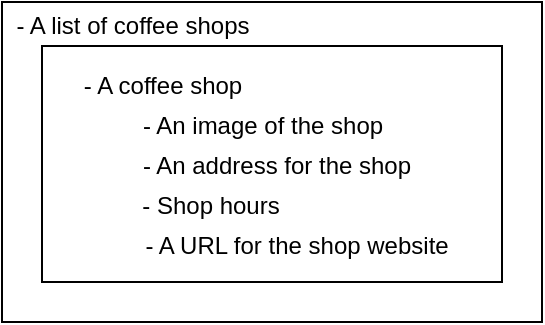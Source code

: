 <mxfile version="14.4.8" type="github">
  <diagram id="IQOvOW7_LwPa19zFiCb5" name="Page-1">
    <mxGraphModel dx="1426" dy="803" grid="1" gridSize="10" guides="1" tooltips="1" connect="1" arrows="1" fold="1" page="1" pageScale="1" pageWidth="850" pageHeight="1100" math="0" shadow="0">
      <root>
        <mxCell id="0" />
        <mxCell id="1" parent="0" />
        <mxCell id="Qi5CRPaLCgvLhPsHswWF-10" value="" style="rounded=0;whiteSpace=wrap;html=1;" vertex="1" parent="1">
          <mxGeometry x="200" y="190" width="270" height="160" as="geometry" />
        </mxCell>
        <mxCell id="Qi5CRPaLCgvLhPsHswWF-9" value="" style="rounded=0;whiteSpace=wrap;html=1;" vertex="1" parent="1">
          <mxGeometry x="220" y="212" width="230" height="118" as="geometry" />
        </mxCell>
        <mxCell id="Qi5CRPaLCgvLhPsHswWF-2" value="- A list of coffee shops" style="text;html=1;align=center;verticalAlign=middle;resizable=0;points=[];autosize=1;" vertex="1" parent="1">
          <mxGeometry x="200" y="192" width="130" height="20" as="geometry" />
        </mxCell>
        <mxCell id="Qi5CRPaLCgvLhPsHswWF-7" value="- A coffee shop" style="text;html=1;align=center;verticalAlign=middle;resizable=0;points=[];autosize=1;" vertex="1" parent="1">
          <mxGeometry x="230" y="222" width="100" height="20" as="geometry" />
        </mxCell>
        <mxCell id="Qi5CRPaLCgvLhPsHswWF-6" value="- An image of the shop" style="text;html=1;align=center;verticalAlign=middle;resizable=0;points=[];autosize=1;" vertex="1" parent="1">
          <mxGeometry x="260" y="242" width="140" height="20" as="geometry" />
        </mxCell>
        <mxCell id="Qi5CRPaLCgvLhPsHswWF-3" value="- An address for the shop" style="text;html=1;align=center;verticalAlign=middle;resizable=0;points=[];autosize=1;" vertex="1" parent="1">
          <mxGeometry x="262" y="262" width="150" height="20" as="geometry" />
        </mxCell>
        <mxCell id="Qi5CRPaLCgvLhPsHswWF-5" value="- Shop hours" style="text;html=1;align=center;verticalAlign=middle;resizable=0;points=[];autosize=1;" vertex="1" parent="1">
          <mxGeometry x="264" y="282" width="80" height="20" as="geometry" />
        </mxCell>
        <mxCell id="Qi5CRPaLCgvLhPsHswWF-4" value="- A URL for the shop website" style="text;html=1;align=center;verticalAlign=middle;resizable=0;points=[];autosize=1;" vertex="1" parent="1">
          <mxGeometry x="262" y="302" width="170" height="20" as="geometry" />
        </mxCell>
      </root>
    </mxGraphModel>
  </diagram>
</mxfile>
